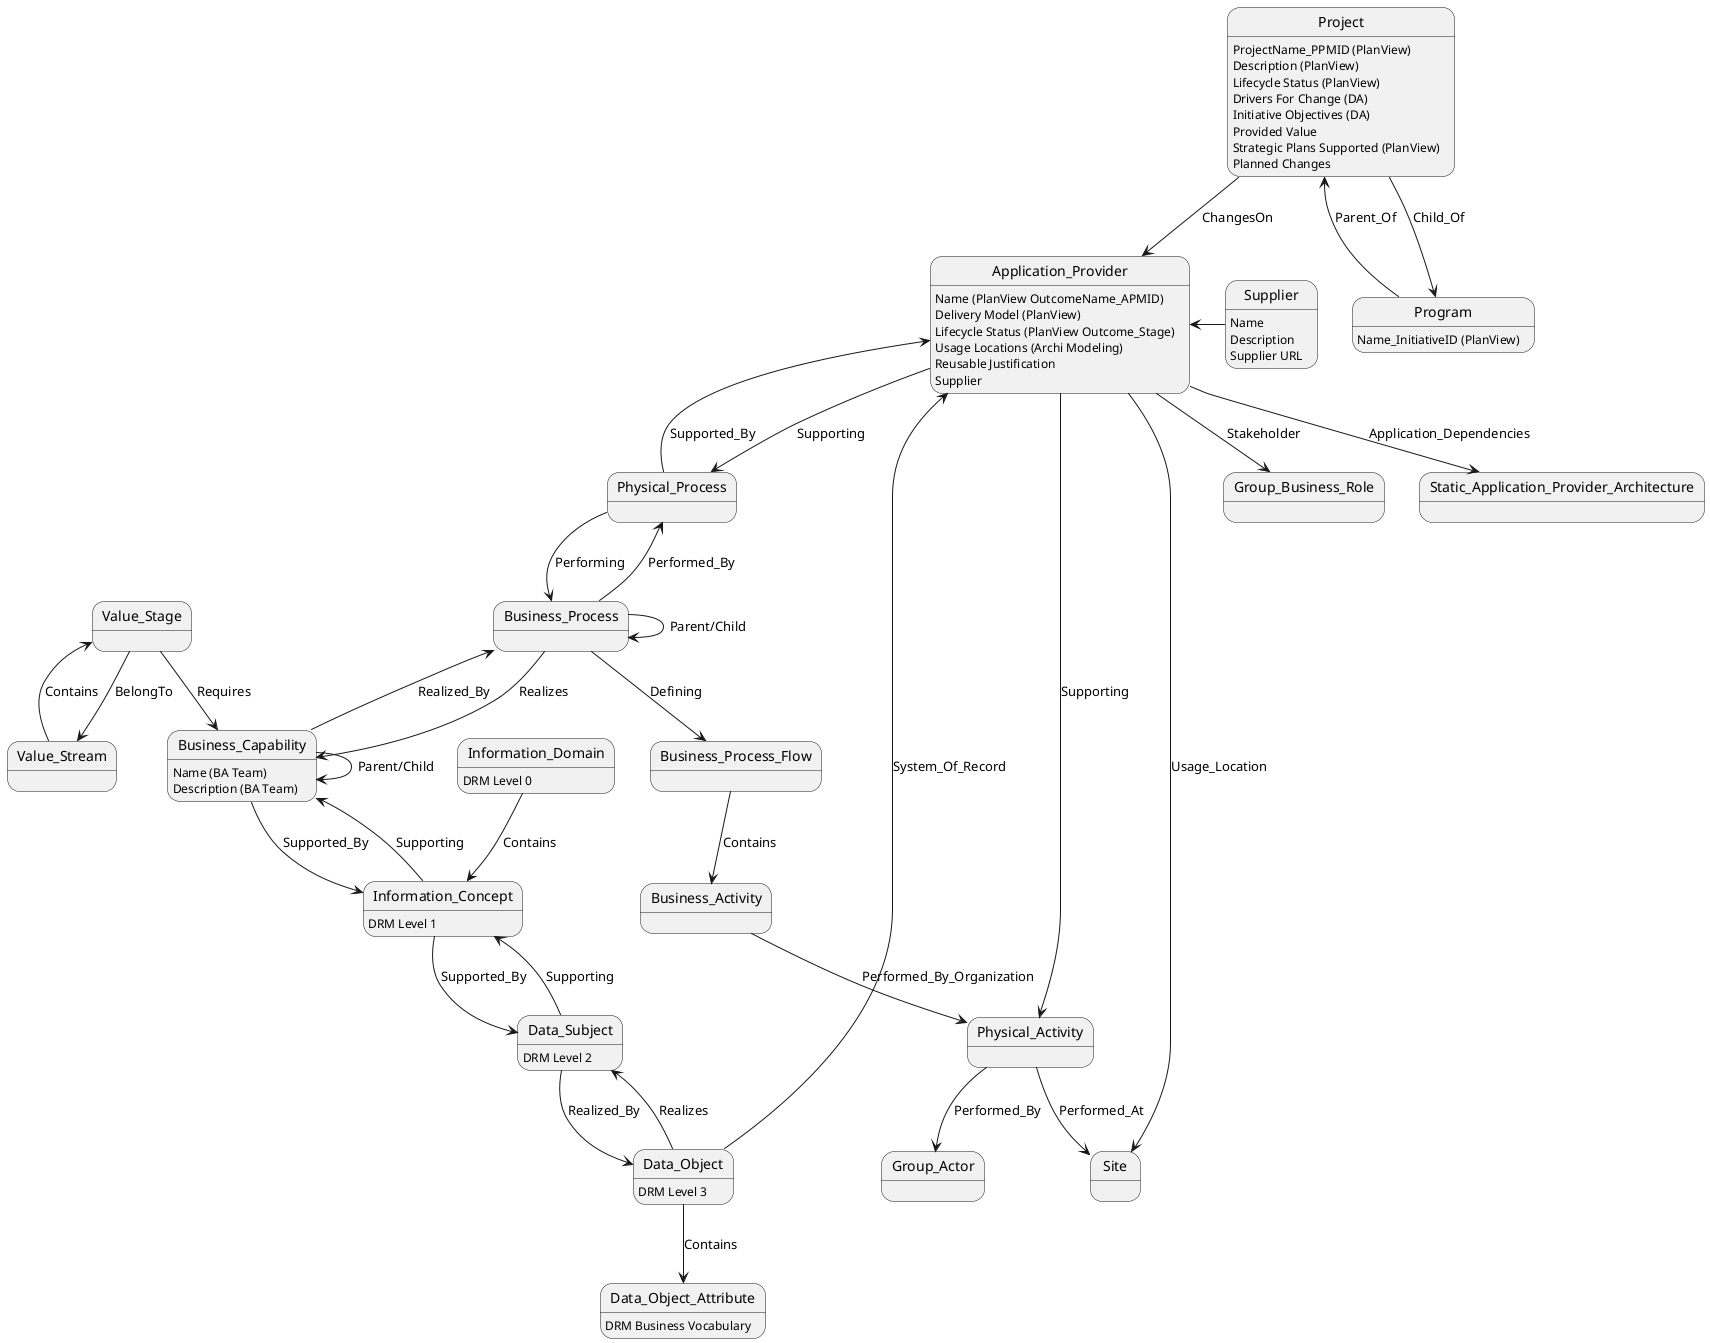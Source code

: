 @startuml

Value_Stream --> Value_Stage: Contains
Value_Stage --> Value_Stream: BelongTo

Value_Stage --> Business_Capability: Requires

Business_Capability --> Business_Process: Realized_By
Business_Process --> Business_Capability: Realizes

Business_Capability --> Information_Concept: Supported_By
Information_Concept --> Business_Capability: Supporting

Business_Capability --> Business_Capability: Parent/Child

Business_Process --> Physical_Process: Performed_By
Physical_Process --> Business_Process: Performing

Business_Process --> Business_Process: Parent/Child

Business_Process --> Business_Process_Flow: Defining

Business_Process_Flow --> Business_Activity: Contains

Business_Activity --> Physical_Activity: Performed_By_Organization
Physical_Activity <-- Application_Provider: Supporting
Physical_Activity --> Group_Actor: Performed_By
Physical_Activity --> Site: Performed_At

Physical_Process --> Application_Provider: Supported_By
Application_Provider --> Physical_Process: Supporting

Application_Provider <-- Supplier
Application_Provider --> Group_Business_Role: Stakeholder
Application_Provider --> Site: Usage_Location
Application_Provider --> Static_Application_Provider_Architecture: Application_Dependencies

Information_Domain --> Information_Concept: Contains
Information_Concept --> Data_Subject: Supported_By
Data_Subject --> Information_Concept: Supporting
Data_Subject --> Data_Object: Realized_By
Data_Object --> Data_Subject: Realizes
Data_Object --> Data_Object_Attribute: Contains

Data_Object --> Application_Provider: System_Of_Record

Project --> Program: Child_Of
Program --> Project: Parent_Of

Project --> Application_Provider: ChangesOn

' Business Layer

Business_Capability: Name (BA Team)
Business_Capability: Description (BA Team)

' Application Layer

Application_Provider: Name (PlanView OutcomeName_APMID)
Application_Provider: Delivery Model (PlanView)
Application_Provider: Lifecycle Status (PlanView Outcome_Stage)
Application_Provider: Usage Locations (Archi Modeling)
Application_Provider: Reusable Justification
Application_Provider: Supplier

' Information Layer

Information_Domain: DRM Level 0
Information_Concept: DRM Level 1
Data_Subject: DRM Level 2
Data_Object: DRM Level 3
Data_Object_Attribute: DRM Business Vocabulary

' EA Support Layer

' EA Support > Change Management

Project: ProjectName_PPMID (PlanView)
Project: Description (PlanView)
Project: Lifecycle Status (PlanView)
Project: Drivers For Change (DA)
Project: Initiative Objectives (DA)
Project: Provided Value
Project: Strategic Plans Supported (PlanView)
Project: Planned Changes

Program: Name_InitiativeID (PlanView)

' EA Support > Utilities
Supplier: Name
Supplier: Description
Supplier: Supplier URL


@enduml
